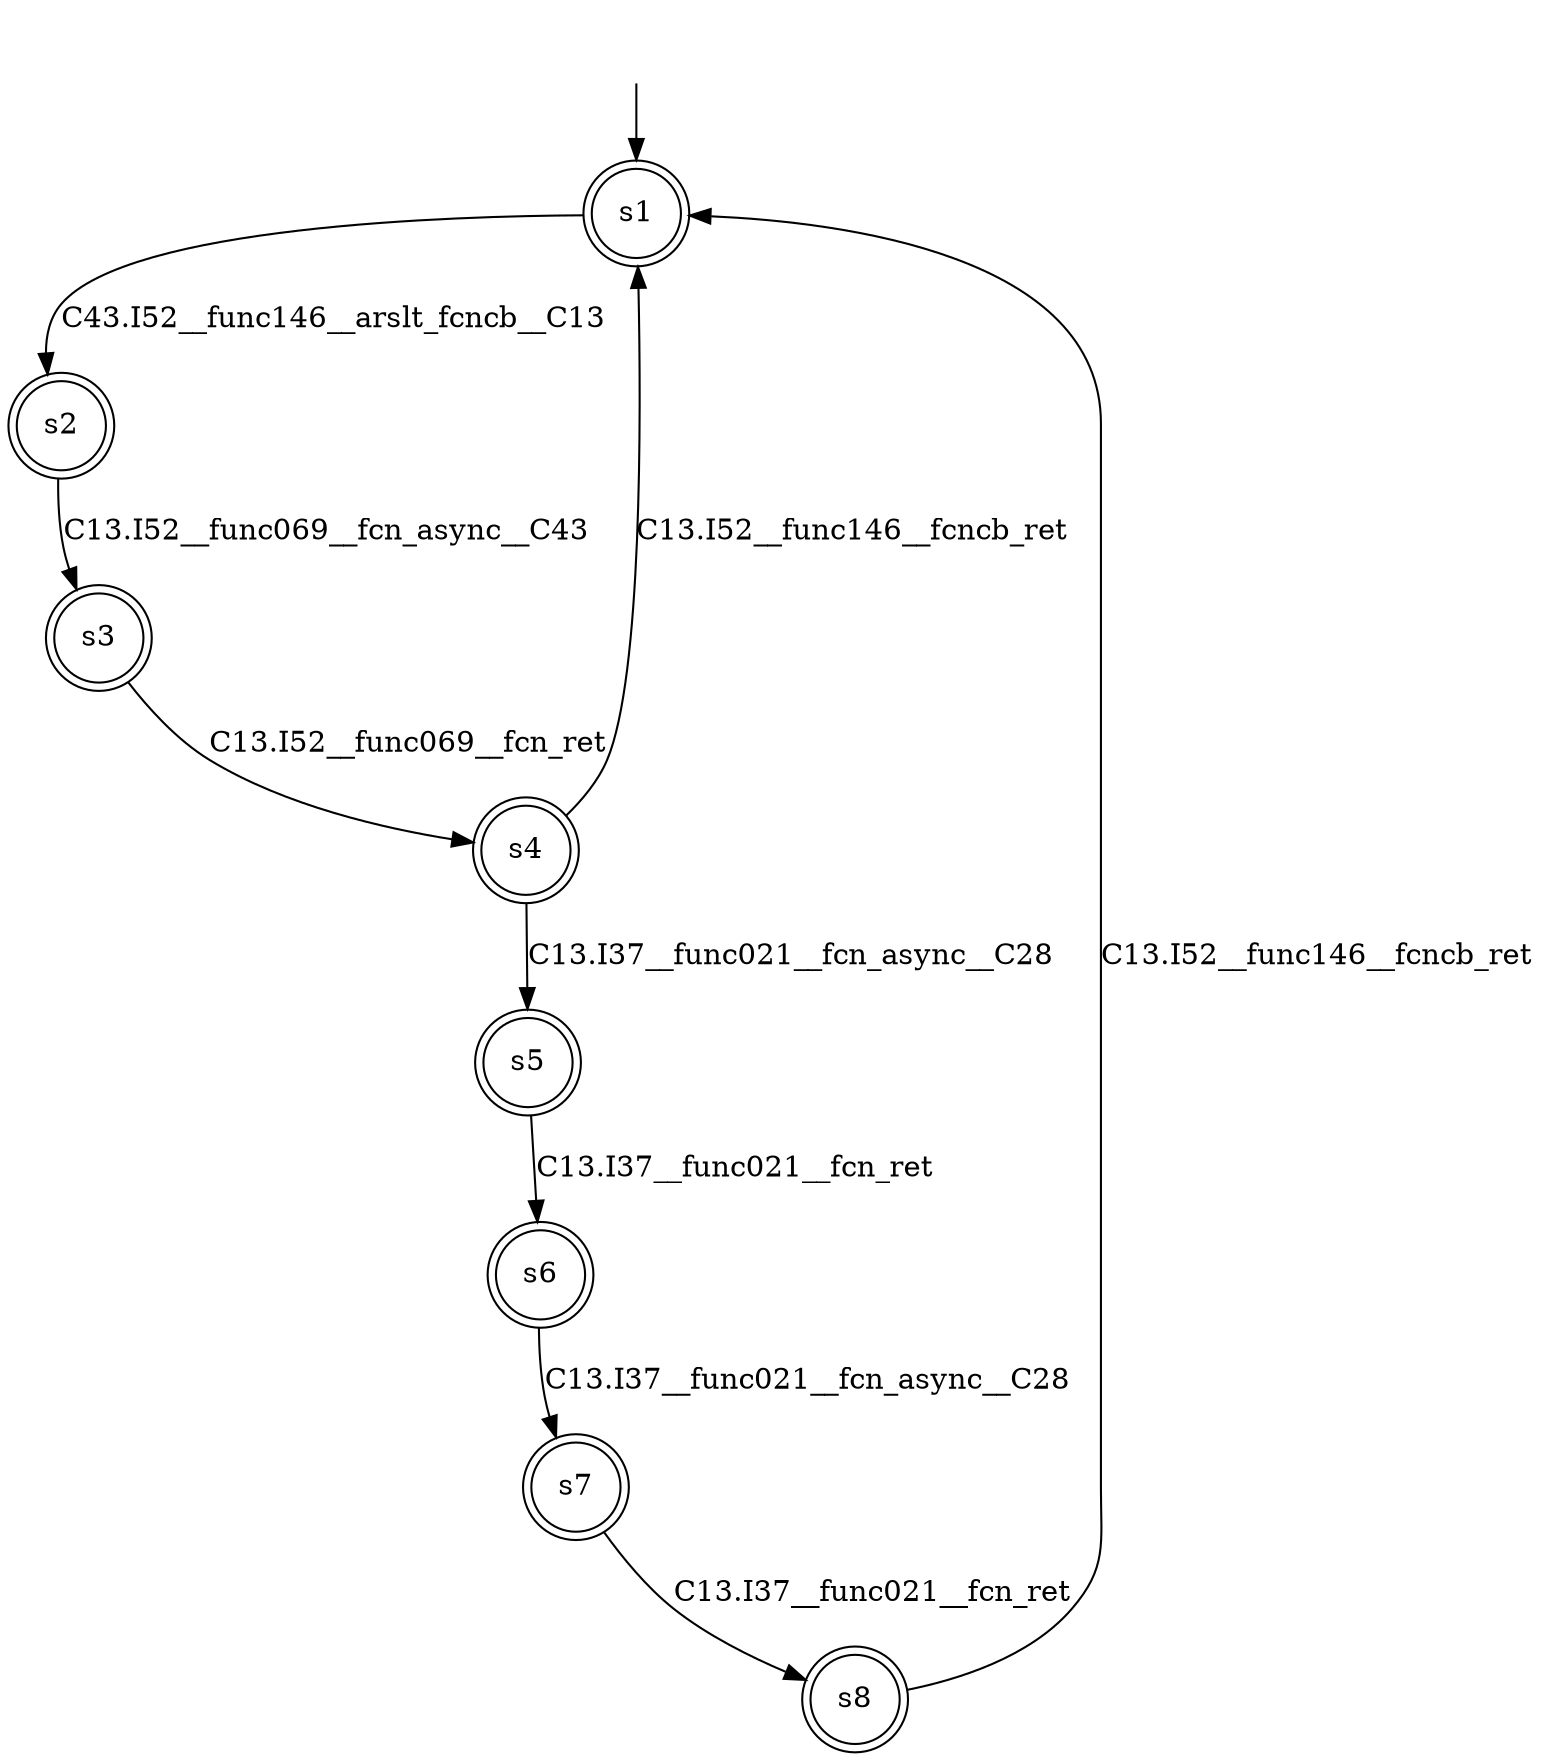 digraph automaton {
	1 [label=<s1> shape="doublecircle"];
	2 [label=<s2> shape="doublecircle"];
	3 [label=<s3> shape="doublecircle"];
	4 [label=<s4> shape="doublecircle"];
	5 [label=<s5> shape="doublecircle"];
	6 [label=<s6> shape="doublecircle"];
	7 [label=<s7> shape="doublecircle"];
	8 [label=<s8> shape="doublecircle"];
	__init1 [label=<> shape="none"];
	__init1 -> 1;
	1 -> 2 [label=<C43.I52__func146__arslt_fcncb__C13> id="1-0-2"];
	2 -> 3 [label=<C13.I52__func069__fcn_async__C43> id="2-0-3"];
	3 -> 4 [label=<C13.I52__func069__fcn_ret> id="3-0-4"];
	4 -> 1 [label=<C13.I52__func146__fcncb_ret> id="4-0-1"];
	4 -> 5 [label=<C13.I37__func021__fcn_async__C28> id="4-1-5"];
	5 -> 6 [label=<C13.I37__func021__fcn_ret> id="5-0-6"];
	6 -> 7 [label=<C13.I37__func021__fcn_async__C28> id="6-0-7"];
	7 -> 8 [label=<C13.I37__func021__fcn_ret> id="7-0-8"];
	8 -> 1 [label=<C13.I52__func146__fcncb_ret> id="8-0-1"];
}
